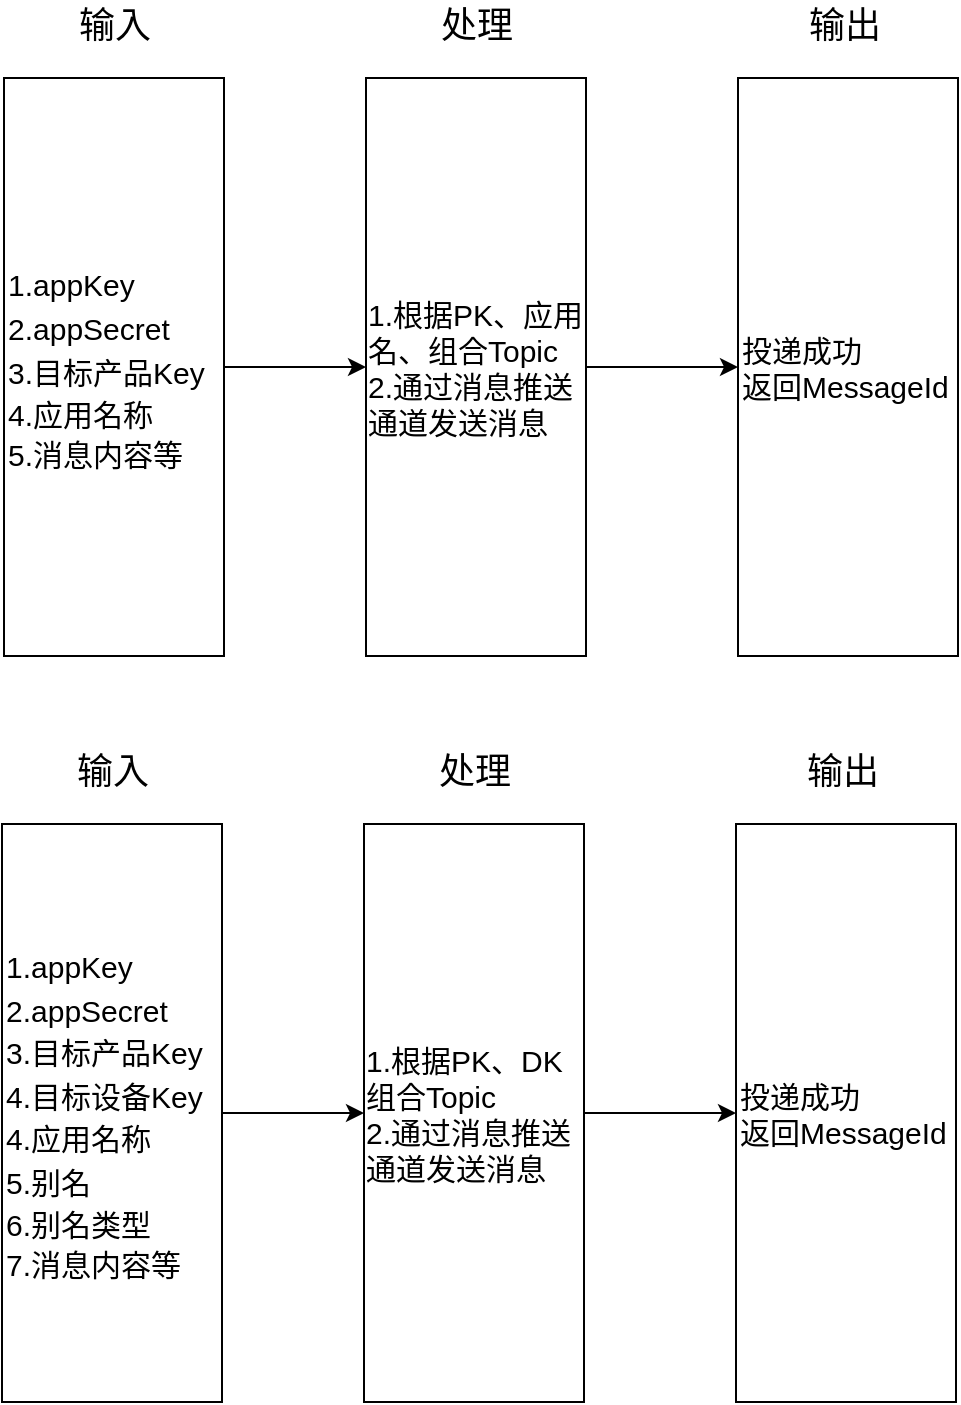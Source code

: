<mxfile version="14.2.9" type="github">
  <diagram id="_mmYcuLPKxqucfqkDeL-" name="第 1 页">
    <mxGraphModel dx="1660" dy="74" grid="0" gridSize="10" guides="1" tooltips="1" connect="1" arrows="1" fold="1" page="0" pageScale="1" pageWidth="827" pageHeight="1169" math="0" shadow="0">
      <root>
        <mxCell id="0" />
        <mxCell id="1" parent="0" />
        <mxCell id="4sm-s9cK6xc216KGJauF-1" value="" style="group" vertex="1" connectable="0" parent="1">
          <mxGeometry x="-591" y="551" width="477" height="328" as="geometry" />
        </mxCell>
        <mxCell id="4sm-s9cK6xc216KGJauF-2" value="" style="group" vertex="1" connectable="0" parent="4sm-s9cK6xc216KGJauF-1">
          <mxGeometry x="367" width="110" height="328" as="geometry" />
        </mxCell>
        <mxCell id="4sm-s9cK6xc216KGJauF-3" value="投递成功&lt;br&gt;返回MessageId" style="rounded=0;whiteSpace=wrap;html=1;fontSize=15;align=left;" vertex="1" parent="4sm-s9cK6xc216KGJauF-2">
          <mxGeometry y="39" width="110" height="289" as="geometry" />
        </mxCell>
        <mxCell id="4sm-s9cK6xc216KGJauF-4" value="输出" style="text;html=1;align=center;verticalAlign=middle;resizable=0;points=[];autosize=1;fontSize=18;" vertex="1" parent="4sm-s9cK6xc216KGJauF-2">
          <mxGeometry x="30" width="46" height="26" as="geometry" />
        </mxCell>
        <mxCell id="4sm-s9cK6xc216KGJauF-5" value="" style="group" vertex="1" connectable="0" parent="4sm-s9cK6xc216KGJauF-1">
          <mxGeometry x="181" width="110" height="328" as="geometry" />
        </mxCell>
        <mxCell id="4sm-s9cK6xc216KGJauF-6" value="&lt;div style=&quot;text-align: left&quot;&gt;&lt;span&gt;1.根据PK、应用名、组合Topic&lt;/span&gt;&lt;/div&gt;&lt;font style=&quot;font-size: 15px&quot;&gt;&lt;div style=&quot;text-align: left&quot;&gt;&lt;span&gt;2.通过消息推送通道发送消息&lt;/span&gt;&lt;/div&gt;&lt;/font&gt;" style="rounded=0;whiteSpace=wrap;html=1;fontSize=15;" vertex="1" parent="4sm-s9cK6xc216KGJauF-5">
          <mxGeometry y="39" width="110" height="289" as="geometry" />
        </mxCell>
        <mxCell id="4sm-s9cK6xc216KGJauF-7" value="处理" style="text;html=1;align=center;verticalAlign=middle;resizable=0;points=[];autosize=1;fontSize=18;" vertex="1" parent="4sm-s9cK6xc216KGJauF-5">
          <mxGeometry x="32" width="46" height="26" as="geometry" />
        </mxCell>
        <mxCell id="4sm-s9cK6xc216KGJauF-8" value="" style="group" vertex="1" connectable="0" parent="4sm-s9cK6xc216KGJauF-1">
          <mxGeometry width="110" height="328" as="geometry" />
        </mxCell>
        <mxCell id="4sm-s9cK6xc216KGJauF-9" value="&lt;font style=&quot;font-size: 15px&quot;&gt;1.appKey&lt;br&gt;2.appSecret&lt;br&gt;3.目标产品Key&lt;br&gt;4.应用名称&lt;br&gt;&lt;div&gt;&lt;span&gt;5.消息内容等&lt;/span&gt;&lt;/div&gt;&lt;/font&gt;" style="rounded=0;whiteSpace=wrap;html=1;fontSize=18;align=left;" vertex="1" parent="4sm-s9cK6xc216KGJauF-8">
          <mxGeometry y="39" width="110" height="289" as="geometry" />
        </mxCell>
        <mxCell id="4sm-s9cK6xc216KGJauF-10" value="输入" style="text;html=1;align=center;verticalAlign=middle;resizable=0;points=[];autosize=1;fontSize=18;" vertex="1" parent="4sm-s9cK6xc216KGJauF-8">
          <mxGeometry x="32" width="46" height="26" as="geometry" />
        </mxCell>
        <mxCell id="4sm-s9cK6xc216KGJauF-11" value="" style="endArrow=classic;html=1;fontSize=18;exitX=1;exitY=0.5;exitDx=0;exitDy=0;" edge="1" parent="4sm-s9cK6xc216KGJauF-1" source="4sm-s9cK6xc216KGJauF-9" target="4sm-s9cK6xc216KGJauF-6">
          <mxGeometry width="50" height="50" relative="1" as="geometry">
            <mxPoint x="288" y="174" as="sourcePoint" />
            <mxPoint x="338" y="124" as="targetPoint" />
          </mxGeometry>
        </mxCell>
        <mxCell id="4sm-s9cK6xc216KGJauF-12" style="edgeStyle=orthogonalEdgeStyle;rounded=0;orthogonalLoop=1;jettySize=auto;html=1;exitX=1;exitY=0.5;exitDx=0;exitDy=0;entryX=0;entryY=0.5;entryDx=0;entryDy=0;endArrow=classic;endFill=1;fontSize=18;" edge="1" parent="4sm-s9cK6xc216KGJauF-1" source="4sm-s9cK6xc216KGJauF-6" target="4sm-s9cK6xc216KGJauF-3">
          <mxGeometry relative="1" as="geometry" />
        </mxCell>
        <mxCell id="4sm-s9cK6xc216KGJauF-13" value="" style="group" vertex="1" connectable="0" parent="1">
          <mxGeometry x="-592" y="924" width="477" height="328" as="geometry" />
        </mxCell>
        <mxCell id="4sm-s9cK6xc216KGJauF-14" value="" style="group" vertex="1" connectable="0" parent="4sm-s9cK6xc216KGJauF-13">
          <mxGeometry x="367" width="110" height="328" as="geometry" />
        </mxCell>
        <mxCell id="4sm-s9cK6xc216KGJauF-15" value="投递成功&lt;br&gt;返回MessageId" style="rounded=0;whiteSpace=wrap;html=1;fontSize=15;align=left;" vertex="1" parent="4sm-s9cK6xc216KGJauF-14">
          <mxGeometry y="39" width="110" height="289" as="geometry" />
        </mxCell>
        <mxCell id="4sm-s9cK6xc216KGJauF-16" value="输出" style="text;html=1;align=center;verticalAlign=middle;resizable=0;points=[];autosize=1;fontSize=18;" vertex="1" parent="4sm-s9cK6xc216KGJauF-14">
          <mxGeometry x="30" width="46" height="26" as="geometry" />
        </mxCell>
        <mxCell id="4sm-s9cK6xc216KGJauF-17" value="" style="group" vertex="1" connectable="0" parent="4sm-s9cK6xc216KGJauF-13">
          <mxGeometry x="181" width="110" height="328" as="geometry" />
        </mxCell>
        <mxCell id="4sm-s9cK6xc216KGJauF-18" value="&lt;div style=&quot;text-align: left&quot;&gt;&lt;span&gt;1.根据PK、DK组合Topic&lt;/span&gt;&lt;/div&gt;&lt;font style=&quot;font-size: 15px&quot;&gt;&lt;div style=&quot;text-align: left&quot;&gt;&lt;span&gt;2.通过消息推送通道发送消息&lt;/span&gt;&lt;/div&gt;&lt;/font&gt;" style="rounded=0;whiteSpace=wrap;html=1;fontSize=15;" vertex="1" parent="4sm-s9cK6xc216KGJauF-17">
          <mxGeometry y="39" width="110" height="289" as="geometry" />
        </mxCell>
        <mxCell id="4sm-s9cK6xc216KGJauF-19" value="处理" style="text;html=1;align=center;verticalAlign=middle;resizable=0;points=[];autosize=1;fontSize=18;" vertex="1" parent="4sm-s9cK6xc216KGJauF-17">
          <mxGeometry x="32" width="46" height="26" as="geometry" />
        </mxCell>
        <mxCell id="4sm-s9cK6xc216KGJauF-20" value="" style="group" vertex="1" connectable="0" parent="4sm-s9cK6xc216KGJauF-13">
          <mxGeometry width="110" height="328" as="geometry" />
        </mxCell>
        <mxCell id="4sm-s9cK6xc216KGJauF-21" value="&lt;font style=&quot;font-size: 15px&quot;&gt;1.appKey&lt;br&gt;2.appSecret&lt;br&gt;3.目标产品Key&lt;br&gt;4.目标设备Key&lt;br&gt;4.应用名称&lt;br&gt;5.别名&lt;br&gt;6.别名类型&lt;br&gt;&lt;div&gt;&lt;span&gt;7.消息内容等&lt;/span&gt;&lt;/div&gt;&lt;/font&gt;" style="rounded=0;whiteSpace=wrap;html=1;fontSize=18;align=left;" vertex="1" parent="4sm-s9cK6xc216KGJauF-20">
          <mxGeometry y="39" width="110" height="289" as="geometry" />
        </mxCell>
        <mxCell id="4sm-s9cK6xc216KGJauF-22" value="输入" style="text;html=1;align=center;verticalAlign=middle;resizable=0;points=[];autosize=1;fontSize=18;" vertex="1" parent="4sm-s9cK6xc216KGJauF-20">
          <mxGeometry x="32" width="46" height="26" as="geometry" />
        </mxCell>
        <mxCell id="4sm-s9cK6xc216KGJauF-23" value="" style="endArrow=classic;html=1;fontSize=18;exitX=1;exitY=0.5;exitDx=0;exitDy=0;" edge="1" parent="4sm-s9cK6xc216KGJauF-13" source="4sm-s9cK6xc216KGJauF-21" target="4sm-s9cK6xc216KGJauF-18">
          <mxGeometry width="50" height="50" relative="1" as="geometry">
            <mxPoint x="288" y="174" as="sourcePoint" />
            <mxPoint x="338" y="124" as="targetPoint" />
          </mxGeometry>
        </mxCell>
        <mxCell id="4sm-s9cK6xc216KGJauF-24" style="edgeStyle=orthogonalEdgeStyle;rounded=0;orthogonalLoop=1;jettySize=auto;html=1;exitX=1;exitY=0.5;exitDx=0;exitDy=0;entryX=0;entryY=0.5;entryDx=0;entryDy=0;endArrow=classic;endFill=1;fontSize=18;" edge="1" parent="4sm-s9cK6xc216KGJauF-13" source="4sm-s9cK6xc216KGJauF-18" target="4sm-s9cK6xc216KGJauF-15">
          <mxGeometry relative="1" as="geometry" />
        </mxCell>
      </root>
    </mxGraphModel>
  </diagram>
</mxfile>
